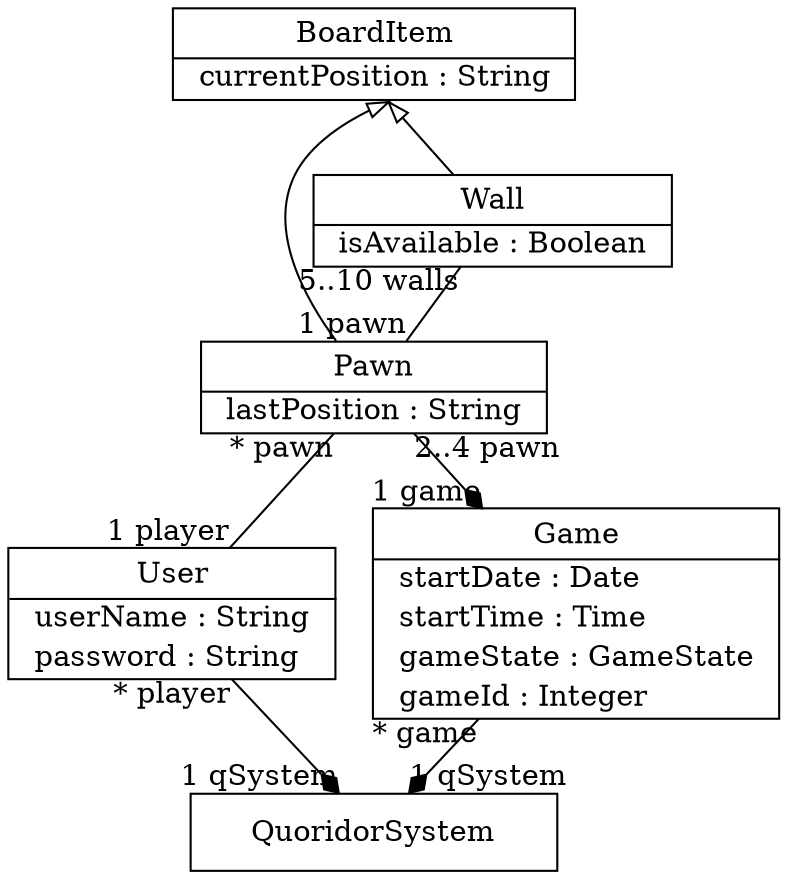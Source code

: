 // Code generated by Umple 1.29.0.4181.a593105a9

digraph "Model" {
  size="80,10"
  rankdir="BT"
  node [shape=record margin=0; href="javascript:Action.selectClass(&quot;\N&quot;);"];

  // Class: QuoridorSystem
  "QuoridorSystem" [shape=plaintext margin=0 label=<<table border="1" cellspacing="0" cellborder="0" cellpadding="10"><tr><td>    QuoridorSystem    </td></tr></table>>,
   tooltip="class QuoridorSystem
"];

  // Class: User
  "User" [shape=plaintext margin=0 label=<<table border="1" cellspacing="0" cellborder="0" cellpadding="2"><tr><td cellpadding="4">    User    </td></tr><hr/><tr><td align="left" href="" title="String userName&#13;">  userName : String  </td></tr><tr><td align="left" href="" title="String password&#13;">  password : String  </td></tr></table>>,
   tooltip="class User
"];

  // Class: BoardItem
  "BoardItem" [shape=plaintext margin=0 label=<<table border="1" cellspacing="0" cellborder="0" cellpadding="2"><tr><td cellpadding="4">    BoardItem    </td></tr><hr/><tr><td align="left" href="" title="String currentPosition&#13;">  currentPosition : String  </td></tr></table>>,
   tooltip="class BoardItem
"];

  // Class: Pawn
  "Pawn" [shape=plaintext margin=0 label=<<table border="1" cellspacing="0" cellborder="0" cellpadding="2"><tr><td cellpadding="4">    Pawn    </td></tr><hr/><tr><td align="left" href="" title="String lastPosition&#13;">  lastPosition : String  </td></tr></table>>,
   tooltip="class Pawn
"];
  "Pawn" -> "BoardItem" [arrowhead="empty"; samehead="gen"];


  // Class: Wall
  "Wall" [shape=plaintext margin=0 label=<<table border="1" cellspacing="0" cellborder="0" cellpadding="2"><tr><td cellpadding="4">    Wall    </td></tr><hr/><tr><td align="left" href="" title="Boolean isAvailable&#13;">  isAvailable : Boolean  </td></tr></table>>,
   tooltip="class Wall
"];
  "Wall" -> "BoardItem" [arrowhead="empty"; samehead="gen"];


  // Class: Game
  "Game" [shape=plaintext margin=0 label=<<table border="1" cellspacing="0" cellborder="0" cellpadding="2"><tr><td cellpadding="4">    Game    </td></tr><hr/><tr><td align="left" href="" title="Date startDate&#13;">  startDate : Date  </td></tr><tr><td align="left" href="" title="Time startTime&#13;">  startTime : Time  </td></tr><tr><td align="left" href="" title="GameState gameState&#13;">  gameState : GameState  </td></tr><tr><td align="left" href="" title="Integer gameId&#13;">  gameId : Integer  </td></tr></table>>,
   tooltip="class Game
"];

  // All associations
  "QuoridorSystem" -> "Game" [dir="back", arrowtail="diamond", taillabel="1 qSystem", headlabel="* game", tooltip="QuoridorSystem 1 qSystem <@>- * game Game"];
  "QuoridorSystem" -> "User" [dir="back", arrowtail="diamond", taillabel="1 qSystem", headlabel="* player", tooltip="QuoridorSystem 1 qSystem <@>- * player User"];
  "User" -> "Pawn" [dir="none", taillabel="1 player", headlabel="* pawn", tooltip="User 1 player -- * pawn Pawn"];
  "Pawn" -> "Wall" [dir="none", taillabel="1 pawn", headlabel="5..10 walls", tooltip="Pawn 1 pawn -- 5..10 walls Wall"];
  "Game" -> "Pawn" [dir="back", arrowtail="diamond", taillabel="1 game", headlabel="2..4 pawn", tooltip="Game 1 game <@>- 2..4 pawn Pawn"];
}
